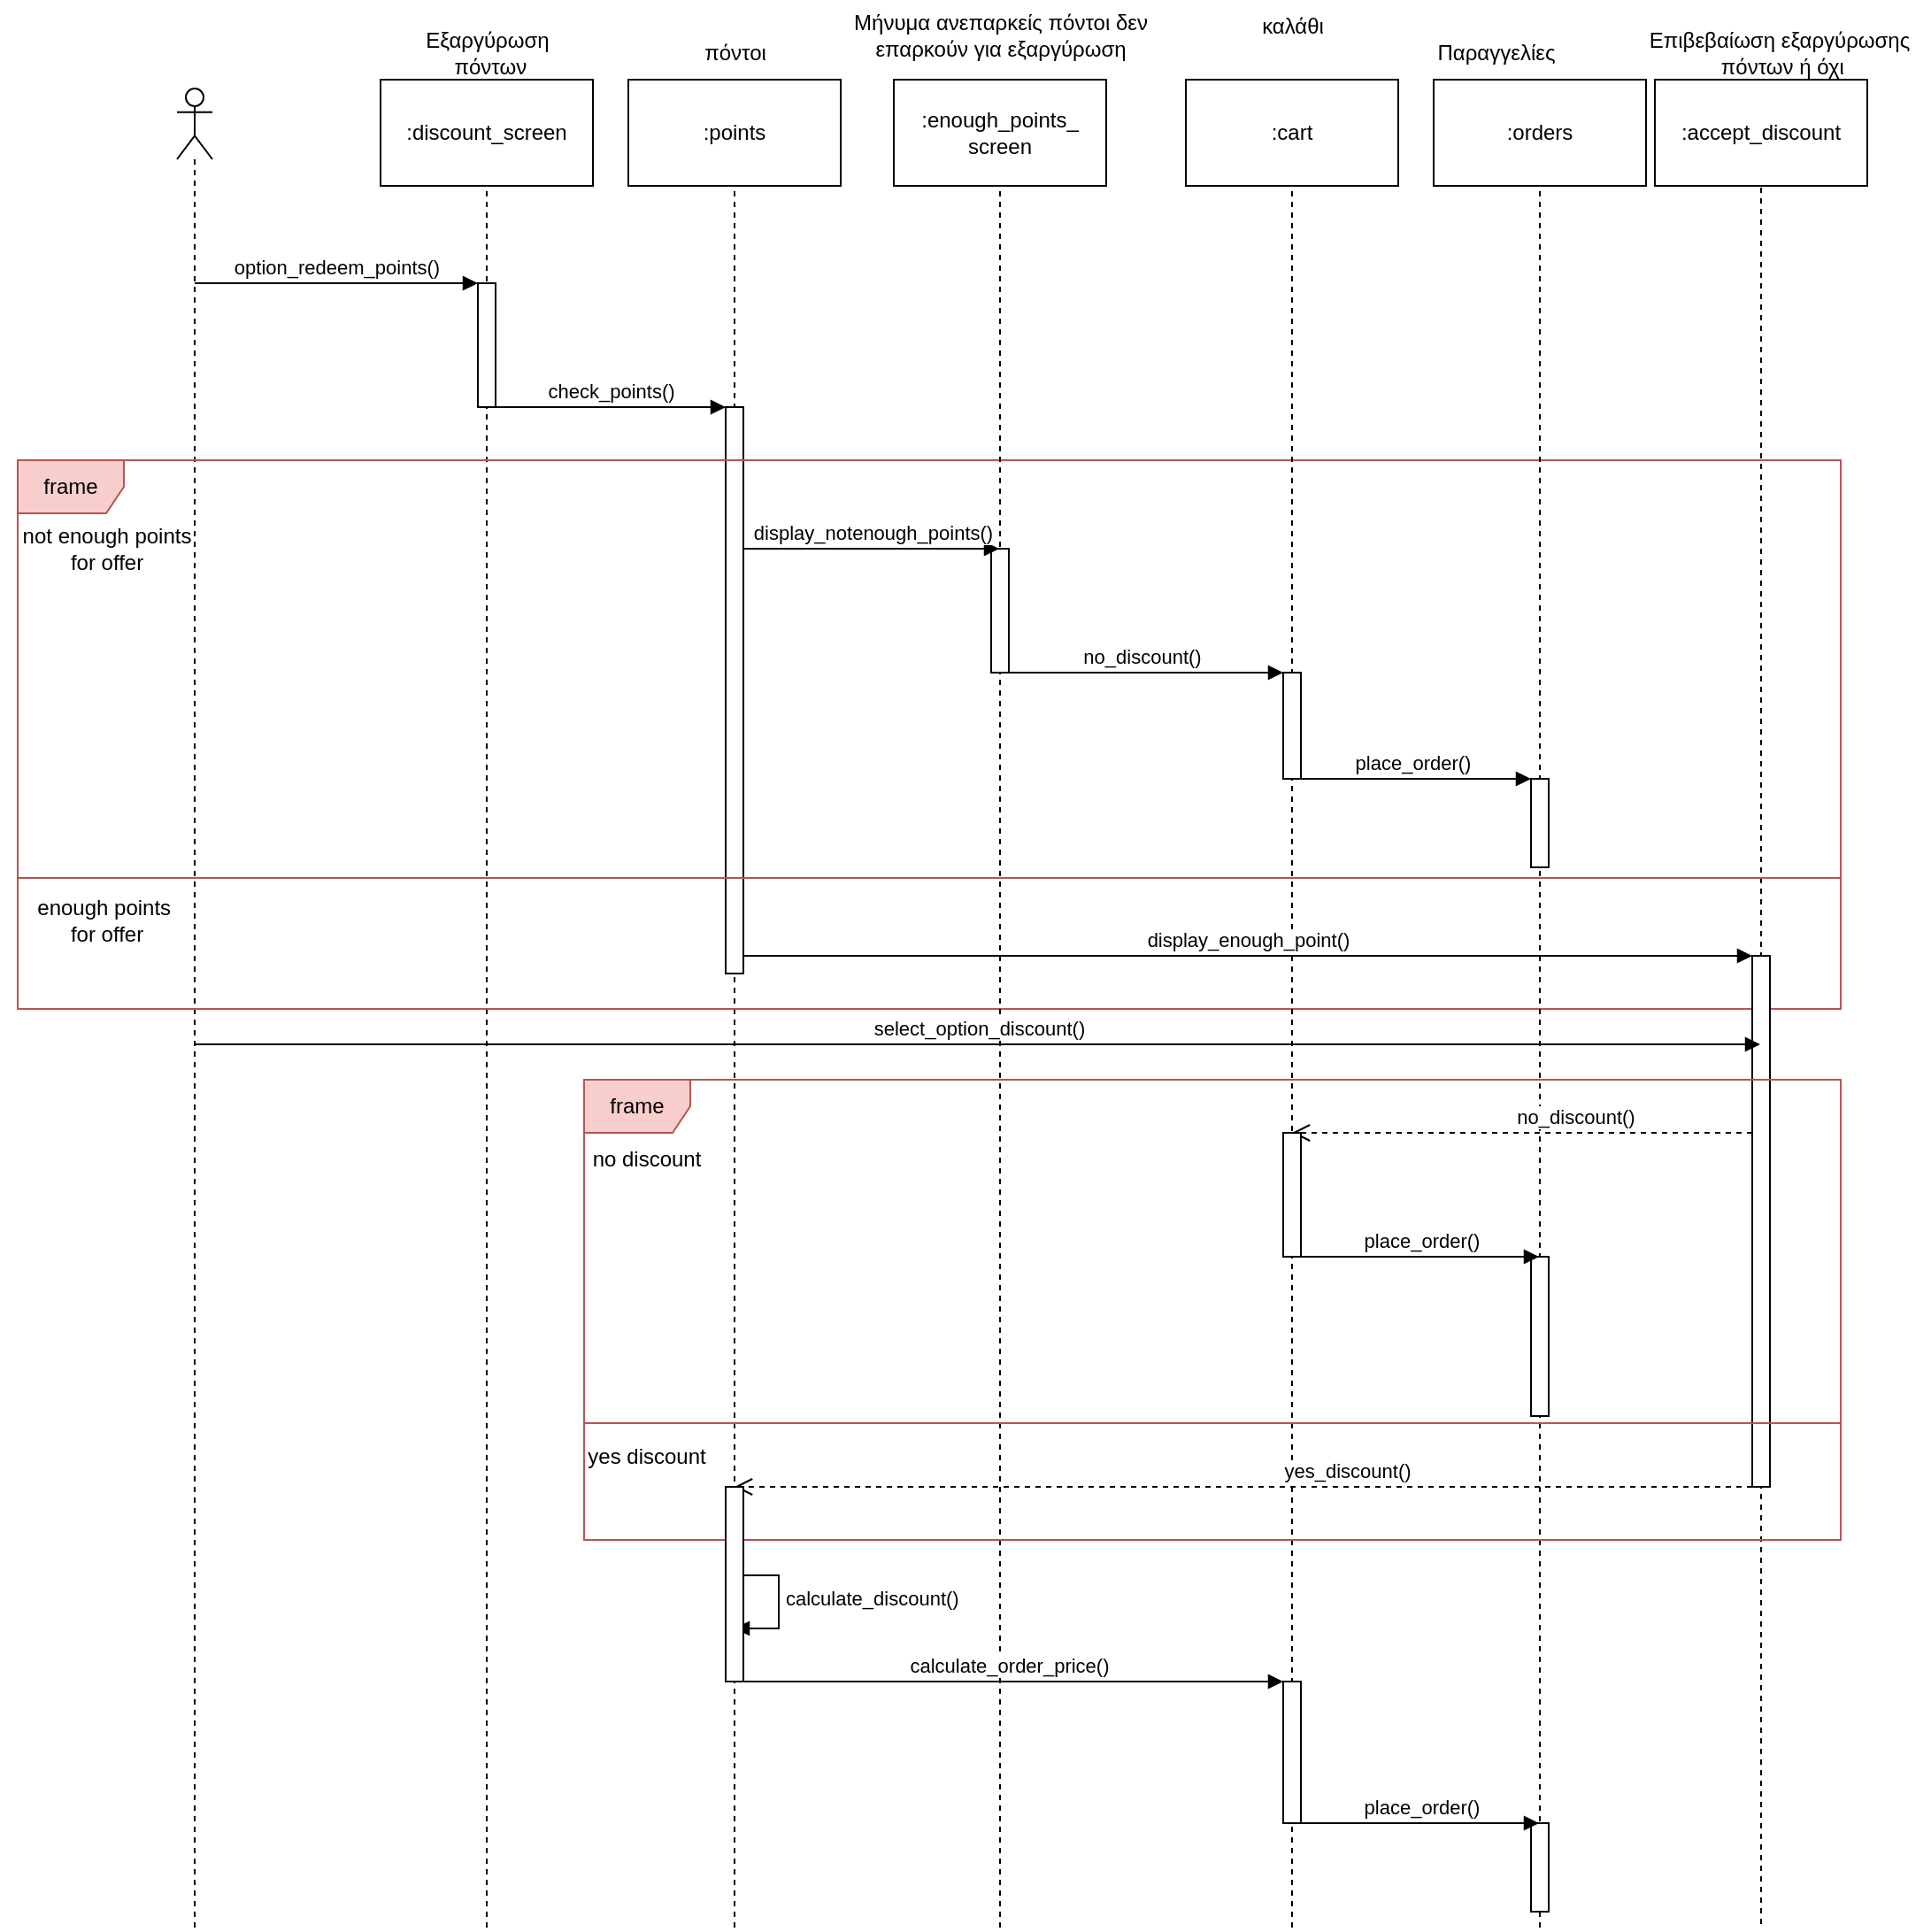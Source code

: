 <mxfile version="21.2.8" type="device">
  <diagram name="Page-1" id="1Qh95ByNqFMj4VLGXkBR">
    <mxGraphModel dx="1886" dy="1706" grid="1" gridSize="10" guides="1" tooltips="1" connect="1" arrows="1" fold="1" page="1" pageScale="1" pageWidth="850" pageHeight="1100" math="0" shadow="0">
      <root>
        <mxCell id="0" />
        <mxCell id="1" parent="0" />
        <mxCell id="mDf0052SrTb-ewjHU_Fc-1" value="" style="shape=umlLifeline;perimeter=lifelinePerimeter;whiteSpace=wrap;html=1;container=1;dropTarget=0;collapsible=0;recursiveResize=0;outlineConnect=0;portConstraint=eastwest;newEdgeStyle={&quot;edgeStyle&quot;:&quot;elbowEdgeStyle&quot;,&quot;elbow&quot;:&quot;vertical&quot;,&quot;curved&quot;:0,&quot;rounded&quot;:0};participant=umlActor;" parent="1" vertex="1">
          <mxGeometry x="90" y="40" width="20" height="1040" as="geometry" />
        </mxCell>
        <mxCell id="mDf0052SrTb-ewjHU_Fc-6" value="" style="shape=umlLifeline;perimeter=lifelinePerimeter;whiteSpace=wrap;html=1;container=1;dropTarget=0;collapsible=0;recursiveResize=0;outlineConnect=0;portConstraint=eastwest;newEdgeStyle={&quot;edgeStyle&quot;:&quot;elbowEdgeStyle&quot;,&quot;elbow&quot;:&quot;vertical&quot;,&quot;curved&quot;:0,&quot;rounded&quot;:0};participant=umlBoundary;" parent="1" vertex="1">
          <mxGeometry x="240" y="40" width="50" height="1040" as="geometry" />
        </mxCell>
        <mxCell id="mDf0052SrTb-ewjHU_Fc-9" value="" style="html=1;points=[];perimeter=orthogonalPerimeter;outlineConnect=0;targetShapes=umlLifeline;portConstraint=eastwest;newEdgeStyle={&quot;edgeStyle&quot;:&quot;elbowEdgeStyle&quot;,&quot;elbow&quot;:&quot;vertical&quot;,&quot;curved&quot;:0,&quot;rounded&quot;:0};" parent="mDf0052SrTb-ewjHU_Fc-6" vertex="1">
          <mxGeometry x="20" y="110" width="10" height="70" as="geometry" />
        </mxCell>
        <mxCell id="mDf0052SrTb-ewjHU_Fc-7" value="Εξαργύρωση&lt;br&gt;&amp;nbsp;πόντων" style="text;html=1;align=center;verticalAlign=middle;resizable=0;points=[];autosize=1;strokeColor=none;fillColor=none;" parent="1" vertex="1">
          <mxGeometry x="220" width="90" height="40" as="geometry" />
        </mxCell>
        <mxCell id="mDf0052SrTb-ewjHU_Fc-10" value="" style="shape=umlLifeline;perimeter=lifelinePerimeter;whiteSpace=wrap;html=1;container=1;dropTarget=0;collapsible=0;recursiveResize=0;outlineConnect=0;portConstraint=eastwest;newEdgeStyle={&quot;edgeStyle&quot;:&quot;elbowEdgeStyle&quot;,&quot;elbow&quot;:&quot;vertical&quot;,&quot;curved&quot;:0,&quot;rounded&quot;:0};participant=umlEntity;" parent="1" vertex="1">
          <mxGeometry x="385" y="40" width="40" height="1040" as="geometry" />
        </mxCell>
        <mxCell id="mDf0052SrTb-ewjHU_Fc-13" value="" style="html=1;points=[];perimeter=orthogonalPerimeter;outlineConnect=0;targetShapes=umlLifeline;portConstraint=eastwest;newEdgeStyle={&quot;edgeStyle&quot;:&quot;elbowEdgeStyle&quot;,&quot;elbow&quot;:&quot;vertical&quot;,&quot;curved&quot;:0,&quot;rounded&quot;:0};" parent="mDf0052SrTb-ewjHU_Fc-10" vertex="1">
          <mxGeometry x="15" y="180" width="10" height="320" as="geometry" />
        </mxCell>
        <mxCell id="mDf0052SrTb-ewjHU_Fc-11" value="πόντοι" style="text;html=1;align=center;verticalAlign=middle;resizable=0;points=[];autosize=1;strokeColor=none;fillColor=none;" parent="1" vertex="1">
          <mxGeometry x="375" y="5" width="60" height="30" as="geometry" />
        </mxCell>
        <mxCell id="mDf0052SrTb-ewjHU_Fc-14" value="frame" style="shape=umlFrame;whiteSpace=wrap;html=1;pointerEvents=0;fillColor=#f8cecc;strokeColor=#b85450;" parent="1" vertex="1">
          <mxGeometry y="250" width="1030" height="310" as="geometry" />
        </mxCell>
        <mxCell id="mDf0052SrTb-ewjHU_Fc-15" value="not enough points&lt;br&gt;for offer" style="text;html=1;align=center;verticalAlign=middle;resizable=0;points=[];autosize=1;strokeColor=none;fillColor=none;" parent="1" vertex="1">
          <mxGeometry x="-10" y="280" width="120" height="40" as="geometry" />
        </mxCell>
        <mxCell id="mDf0052SrTb-ewjHU_Fc-17" value="" style="shape=umlLifeline;perimeter=lifelinePerimeter;whiteSpace=wrap;html=1;container=1;dropTarget=0;collapsible=0;recursiveResize=0;outlineConnect=0;portConstraint=eastwest;newEdgeStyle={&quot;edgeStyle&quot;:&quot;elbowEdgeStyle&quot;,&quot;elbow&quot;:&quot;vertical&quot;,&quot;curved&quot;:0,&quot;rounded&quot;:0};participant=umlBoundary;" parent="1" vertex="1">
          <mxGeometry x="530" y="40" width="50" height="1040" as="geometry" />
        </mxCell>
        <mxCell id="mDf0052SrTb-ewjHU_Fc-20" value="" style="html=1;points=[];perimeter=orthogonalPerimeter;outlineConnect=0;targetShapes=umlLifeline;portConstraint=eastwest;newEdgeStyle={&quot;edgeStyle&quot;:&quot;elbowEdgeStyle&quot;,&quot;elbow&quot;:&quot;vertical&quot;,&quot;curved&quot;:0,&quot;rounded&quot;:0};" parent="mDf0052SrTb-ewjHU_Fc-17" vertex="1">
          <mxGeometry x="20" y="260" width="10" height="70" as="geometry" />
        </mxCell>
        <mxCell id="mDf0052SrTb-ewjHU_Fc-18" value="Mήνυμα ανεπαρκείς πόντοι δεν &lt;br&gt;επαρκούν για εξαργύρωση" style="text;html=1;align=center;verticalAlign=middle;resizable=0;points=[];autosize=1;strokeColor=none;fillColor=none;" parent="1" vertex="1">
          <mxGeometry x="460" y="-10" width="190" height="40" as="geometry" />
        </mxCell>
        <mxCell id="mDf0052SrTb-ewjHU_Fc-21" value="" style="shape=umlLifeline;perimeter=lifelinePerimeter;whiteSpace=wrap;html=1;container=1;dropTarget=0;collapsible=0;recursiveResize=0;outlineConnect=0;portConstraint=eastwest;newEdgeStyle={&quot;edgeStyle&quot;:&quot;elbowEdgeStyle&quot;,&quot;elbow&quot;:&quot;vertical&quot;,&quot;curved&quot;:0,&quot;rounded&quot;:0};participant=umlEntity;" parent="1" vertex="1">
          <mxGeometry x="700" y="40" width="40" height="1040" as="geometry" />
        </mxCell>
        <mxCell id="mDf0052SrTb-ewjHU_Fc-24" value="" style="html=1;points=[];perimeter=orthogonalPerimeter;outlineConnect=0;targetShapes=umlLifeline;portConstraint=eastwest;newEdgeStyle={&quot;edgeStyle&quot;:&quot;elbowEdgeStyle&quot;,&quot;elbow&quot;:&quot;vertical&quot;,&quot;curved&quot;:0,&quot;rounded&quot;:0};" parent="mDf0052SrTb-ewjHU_Fc-21" vertex="1">
          <mxGeometry x="15" y="330" width="10" height="60" as="geometry" />
        </mxCell>
        <mxCell id="mDf0052SrTb-ewjHU_Fc-51" value="" style="html=1;points=[];perimeter=orthogonalPerimeter;outlineConnect=0;targetShapes=umlLifeline;portConstraint=eastwest;newEdgeStyle={&quot;edgeStyle&quot;:&quot;elbowEdgeStyle&quot;,&quot;elbow&quot;:&quot;vertical&quot;,&quot;curved&quot;:0,&quot;rounded&quot;:0};" parent="mDf0052SrTb-ewjHU_Fc-21" vertex="1">
          <mxGeometry x="15" y="900" width="10" height="80" as="geometry" />
        </mxCell>
        <mxCell id="mDf0052SrTb-ewjHU_Fc-22" value="Παραγγελίες" style="text;html=1;align=center;verticalAlign=middle;resizable=0;points=[];autosize=1;strokeColor=none;fillColor=none;" parent="1" vertex="1">
          <mxGeometry x="790" y="5" width="90" height="30" as="geometry" />
        </mxCell>
        <mxCell id="mDf0052SrTb-ewjHU_Fc-25" value="καλάθι" style="text;html=1;align=center;verticalAlign=middle;resizable=0;points=[];autosize=1;strokeColor=none;fillColor=none;" parent="1" vertex="1">
          <mxGeometry x="690" y="-10" width="60" height="30" as="geometry" />
        </mxCell>
        <mxCell id="mDf0052SrTb-ewjHU_Fc-28" value="" style="shape=umlLifeline;perimeter=lifelinePerimeter;whiteSpace=wrap;html=1;container=1;dropTarget=0;collapsible=0;recursiveResize=0;outlineConnect=0;portConstraint=eastwest;newEdgeStyle={&quot;edgeStyle&quot;:&quot;elbowEdgeStyle&quot;,&quot;elbow&quot;:&quot;vertical&quot;,&quot;curved&quot;:0,&quot;rounded&quot;:0};participant=umlEntity;" parent="1" vertex="1">
          <mxGeometry x="840" y="40" width="40" height="1040" as="geometry" />
        </mxCell>
        <mxCell id="mDf0052SrTb-ewjHU_Fc-30" value="" style="html=1;points=[];perimeter=orthogonalPerimeter;outlineConnect=0;targetShapes=umlLifeline;portConstraint=eastwest;newEdgeStyle={&quot;edgeStyle&quot;:&quot;elbowEdgeStyle&quot;,&quot;elbow&quot;:&quot;vertical&quot;,&quot;curved&quot;:0,&quot;rounded&quot;:0};" parent="mDf0052SrTb-ewjHU_Fc-28" vertex="1">
          <mxGeometry x="15" y="390" width="10" height="50" as="geometry" />
        </mxCell>
        <mxCell id="mDf0052SrTb-ewjHU_Fc-42" value="" style="html=1;points=[];perimeter=orthogonalPerimeter;outlineConnect=0;targetShapes=umlLifeline;portConstraint=eastwest;newEdgeStyle={&quot;edgeStyle&quot;:&quot;elbowEdgeStyle&quot;,&quot;elbow&quot;:&quot;vertical&quot;,&quot;curved&quot;:0,&quot;rounded&quot;:0};" parent="mDf0052SrTb-ewjHU_Fc-28" vertex="1">
          <mxGeometry x="15" y="660" width="10" height="90" as="geometry" />
        </mxCell>
        <mxCell id="mDf0052SrTb-ewjHU_Fc-53" value="" style="html=1;points=[];perimeter=orthogonalPerimeter;outlineConnect=0;targetShapes=umlLifeline;portConstraint=eastwest;newEdgeStyle={&quot;edgeStyle&quot;:&quot;elbowEdgeStyle&quot;,&quot;elbow&quot;:&quot;vertical&quot;,&quot;curved&quot;:0,&quot;rounded&quot;:0};" parent="mDf0052SrTb-ewjHU_Fc-28" vertex="1">
          <mxGeometry x="15" y="980" width="10" height="50" as="geometry" />
        </mxCell>
        <mxCell id="mDf0052SrTb-ewjHU_Fc-32" value="enough points&amp;nbsp;&lt;br&gt;for offer" style="text;html=1;align=center;verticalAlign=middle;resizable=0;points=[];autosize=1;strokeColor=none;fillColor=none;" parent="1" vertex="1">
          <mxGeometry y="490" width="100" height="40" as="geometry" />
        </mxCell>
        <mxCell id="mDf0052SrTb-ewjHU_Fc-33" value="" style="shape=umlLifeline;perimeter=lifelinePerimeter;whiteSpace=wrap;html=1;container=1;dropTarget=0;collapsible=0;recursiveResize=0;outlineConnect=0;portConstraint=eastwest;newEdgeStyle={&quot;edgeStyle&quot;:&quot;elbowEdgeStyle&quot;,&quot;elbow&quot;:&quot;vertical&quot;,&quot;curved&quot;:0,&quot;rounded&quot;:0};participant=umlBoundary;" parent="1" vertex="1">
          <mxGeometry x="960" y="50" width="50" height="1030" as="geometry" />
        </mxCell>
        <mxCell id="mDf0052SrTb-ewjHU_Fc-36" value="" style="html=1;points=[];perimeter=orthogonalPerimeter;outlineConnect=0;targetShapes=umlLifeline;portConstraint=eastwest;newEdgeStyle={&quot;edgeStyle&quot;:&quot;elbowEdgeStyle&quot;,&quot;elbow&quot;:&quot;vertical&quot;,&quot;curved&quot;:0,&quot;rounded&quot;:0};" parent="mDf0052SrTb-ewjHU_Fc-33" vertex="1">
          <mxGeometry x="20" y="480" width="10" height="300" as="geometry" />
        </mxCell>
        <mxCell id="mDf0052SrTb-ewjHU_Fc-34" value="Επιβεβαίωση εξαργύρωσης&lt;br&gt;&amp;nbsp;πόντων ή όχι" style="text;html=1;align=center;verticalAlign=middle;resizable=0;points=[];autosize=1;strokeColor=none;fillColor=none;" parent="1" vertex="1">
          <mxGeometry x="910" width="170" height="40" as="geometry" />
        </mxCell>
        <mxCell id="mDf0052SrTb-ewjHU_Fc-37" value="frame" style="shape=umlFrame;whiteSpace=wrap;html=1;pointerEvents=0;fillColor=#f8cecc;strokeColor=#b85450;" parent="1" vertex="1">
          <mxGeometry x="320" y="600" width="710" height="260" as="geometry" />
        </mxCell>
        <mxCell id="mDf0052SrTb-ewjHU_Fc-39" value="no discount" style="text;html=1;align=center;verticalAlign=middle;resizable=0;points=[];autosize=1;strokeColor=none;fillColor=none;" parent="1" vertex="1">
          <mxGeometry x="315" y="630" width="80" height="30" as="geometry" />
        </mxCell>
        <mxCell id="mDf0052SrTb-ewjHU_Fc-40" value="no_discount()" style="html=1;verticalAlign=bottom;endArrow=open;dashed=1;endSize=8;edgeStyle=elbowEdgeStyle;elbow=vertical;curved=0;rounded=0;" parent="1" source="mDf0052SrTb-ewjHU_Fc-36" target="mDf0052SrTb-ewjHU_Fc-21" edge="1">
          <mxGeometry x="-0.232" relative="1" as="geometry">
            <mxPoint x="950" y="630" as="sourcePoint" />
            <mxPoint x="870" y="630" as="targetPoint" />
            <Array as="points">
              <mxPoint x="950" y="630" />
              <mxPoint x="760" y="640" />
            </Array>
            <mxPoint as="offset" />
          </mxGeometry>
        </mxCell>
        <mxCell id="mDf0052SrTb-ewjHU_Fc-41" value="" style="html=1;points=[];perimeter=orthogonalPerimeter;outlineConnect=0;targetShapes=umlLifeline;portConstraint=eastwest;newEdgeStyle={&quot;edgeStyle&quot;:&quot;elbowEdgeStyle&quot;,&quot;elbow&quot;:&quot;vertical&quot;,&quot;curved&quot;:0,&quot;rounded&quot;:0};" parent="1" vertex="1">
          <mxGeometry x="715" y="630" width="10" height="70" as="geometry" />
        </mxCell>
        <mxCell id="mDf0052SrTb-ewjHU_Fc-45" value="yes discount" style="text;html=1;align=center;verticalAlign=middle;resizable=0;points=[];autosize=1;strokeColor=none;fillColor=none;" parent="1" vertex="1">
          <mxGeometry x="310" y="798" width="90" height="30" as="geometry" />
        </mxCell>
        <mxCell id="mDf0052SrTb-ewjHU_Fc-46" value="yes_discount()" style="html=1;verticalAlign=bottom;endArrow=open;dashed=1;endSize=8;edgeStyle=elbowEdgeStyle;elbow=vertical;curved=0;rounded=0;" parent="1" source="mDf0052SrTb-ewjHU_Fc-36" target="mDf0052SrTb-ewjHU_Fc-10" edge="1">
          <mxGeometry x="-0.201" relative="1" as="geometry">
            <mxPoint x="970" y="828" as="sourcePoint" />
            <mxPoint x="890" y="828" as="targetPoint" />
            <Array as="points">
              <mxPoint x="950" y="830" />
              <mxPoint x="440" y="770" />
            </Array>
            <mxPoint as="offset" />
          </mxGeometry>
        </mxCell>
        <mxCell id="mDf0052SrTb-ewjHU_Fc-48" value="calculate_discount()" style="html=1;align=left;spacingLeft=2;endArrow=block;rounded=0;edgeStyle=orthogonalEdgeStyle;curved=0;rounded=0;" parent="1" edge="1">
          <mxGeometry x="0.012" relative="1" as="geometry">
            <mxPoint x="400" y="880" as="sourcePoint" />
            <Array as="points">
              <mxPoint x="430" y="910" />
            </Array>
            <mxPoint x="405" y="910" as="targetPoint" />
            <mxPoint as="offset" />
          </mxGeometry>
        </mxCell>
        <mxCell id="mDf0052SrTb-ewjHU_Fc-49" value="" style="html=1;points=[];perimeter=orthogonalPerimeter;outlineConnect=0;targetShapes=umlLifeline;portConstraint=eastwest;newEdgeStyle={&quot;edgeStyle&quot;:&quot;elbowEdgeStyle&quot;,&quot;elbow&quot;:&quot;vertical&quot;,&quot;curved&quot;:0,&quot;rounded&quot;:0};" parent="1" vertex="1">
          <mxGeometry x="400" y="830" width="10" height="110" as="geometry" />
        </mxCell>
        <mxCell id="iBKVi0L9argUnImygI7G-2" value=":points" style="whiteSpace=wrap;html=1;" parent="1" vertex="1">
          <mxGeometry x="345" y="35" width="120" height="60" as="geometry" />
        </mxCell>
        <mxCell id="iBKVi0L9argUnImygI7G-3" value=":enough_points_&lt;br&gt;screen" style="whiteSpace=wrap;html=1;" parent="1" vertex="1">
          <mxGeometry x="495" y="35" width="120" height="60" as="geometry" />
        </mxCell>
        <mxCell id="iBKVi0L9argUnImygI7G-4" value=":cart" style="whiteSpace=wrap;html=1;" parent="1" vertex="1">
          <mxGeometry x="660" y="35" width="120" height="60" as="geometry" />
        </mxCell>
        <mxCell id="iBKVi0L9argUnImygI7G-5" value=":orders" style="whiteSpace=wrap;html=1;" parent="1" vertex="1">
          <mxGeometry x="800" y="35" width="120" height="60" as="geometry" />
        </mxCell>
        <mxCell id="iBKVi0L9argUnImygI7G-6" value=":accept_discount" style="whiteSpace=wrap;html=1;" parent="1" vertex="1">
          <mxGeometry x="925" y="35" width="120" height="60" as="geometry" />
        </mxCell>
        <mxCell id="iBKVi0L9argUnImygI7G-7" value=":discount_screen" style="whiteSpace=wrap;html=1;" parent="1" vertex="1">
          <mxGeometry x="205" y="35" width="120" height="60" as="geometry" />
        </mxCell>
        <mxCell id="1wd2yFnwQarzXm_9RpHX-1" value="option_redeem_points()" style="html=1;verticalAlign=bottom;endArrow=block;edgeStyle=elbowEdgeStyle;elbow=vertical;curved=0;rounded=0;" parent="1" source="mDf0052SrTb-ewjHU_Fc-1" target="mDf0052SrTb-ewjHU_Fc-9" edge="1">
          <mxGeometry width="80" relative="1" as="geometry">
            <mxPoint x="140" y="150" as="sourcePoint" />
            <mxPoint x="220" y="150" as="targetPoint" />
            <Array as="points">
              <mxPoint x="180" y="150" />
            </Array>
            <mxPoint as="offset" />
          </mxGeometry>
        </mxCell>
        <mxCell id="1wd2yFnwQarzXm_9RpHX-2" value="check_points()" style="html=1;verticalAlign=bottom;endArrow=block;edgeStyle=elbowEdgeStyle;elbow=vertical;curved=0;rounded=0;" parent="1" source="mDf0052SrTb-ewjHU_Fc-9" target="mDf0052SrTb-ewjHU_Fc-13" edge="1">
          <mxGeometry width="80" relative="1" as="geometry">
            <mxPoint x="295" y="220" as="sourcePoint" />
            <mxPoint x="375" y="220" as="targetPoint" />
            <Array as="points">
              <mxPoint x="360" y="220" />
            </Array>
          </mxGeometry>
        </mxCell>
        <mxCell id="1wd2yFnwQarzXm_9RpHX-3" value="display_notenough_points()" style="html=1;verticalAlign=bottom;endArrow=block;edgeStyle=elbowEdgeStyle;elbow=vertical;curved=0;rounded=0;" parent="1" source="mDf0052SrTb-ewjHU_Fc-13" target="mDf0052SrTb-ewjHU_Fc-17" edge="1">
          <mxGeometry width="80" relative="1" as="geometry">
            <mxPoint x="450" y="299.5" as="sourcePoint" />
            <mxPoint x="530" y="299.5" as="targetPoint" />
            <Array as="points">
              <mxPoint x="510" y="300" />
              <mxPoint x="530" y="310" />
              <mxPoint x="380" y="300" />
            </Array>
          </mxGeometry>
        </mxCell>
        <mxCell id="1wd2yFnwQarzXm_9RpHX-4" value="no_discount()" style="html=1;verticalAlign=bottom;endArrow=block;edgeStyle=elbowEdgeStyle;elbow=vertical;curved=0;rounded=0;" parent="1" source="mDf0052SrTb-ewjHU_Fc-17" target="mDf0052SrTb-ewjHU_Fc-24" edge="1">
          <mxGeometry width="80" relative="1" as="geometry">
            <mxPoint x="600" y="374.5" as="sourcePoint" />
            <mxPoint x="680" y="374.5" as="targetPoint" />
            <Array as="points">
              <mxPoint x="600" y="370" />
              <mxPoint x="560" y="370" />
            </Array>
          </mxGeometry>
        </mxCell>
        <mxCell id="1wd2yFnwQarzXm_9RpHX-5" value="place_order()" style="html=1;verticalAlign=bottom;endArrow=block;edgeStyle=elbowEdgeStyle;elbow=vertical;curved=0;rounded=0;" parent="1" source="mDf0052SrTb-ewjHU_Fc-21" target="mDf0052SrTb-ewjHU_Fc-30" edge="1">
          <mxGeometry width="80" relative="1" as="geometry">
            <mxPoint x="750" y="430" as="sourcePoint" />
            <mxPoint x="830" y="430" as="targetPoint" />
            <Array as="points">
              <mxPoint x="770" y="430" />
            </Array>
            <mxPoint as="offset" />
          </mxGeometry>
        </mxCell>
        <mxCell id="1wd2yFnwQarzXm_9RpHX-6" value="display_enough_point()" style="html=1;verticalAlign=bottom;endArrow=block;edgeStyle=elbowEdgeStyle;elbow=vertical;curved=0;rounded=0;" parent="1" source="mDf0052SrTb-ewjHU_Fc-13" target="mDf0052SrTb-ewjHU_Fc-36" edge="1">
          <mxGeometry width="80" relative="1" as="geometry">
            <mxPoint x="620" y="540" as="sourcePoint" />
            <mxPoint x="700" y="540" as="targetPoint" />
            <Array as="points">
              <mxPoint x="830" y="530" />
              <mxPoint x="710" y="540" />
            </Array>
          </mxGeometry>
        </mxCell>
        <mxCell id="1wd2yFnwQarzXm_9RpHX-7" value="select_option_discount()" style="html=1;verticalAlign=bottom;endArrow=block;edgeStyle=elbowEdgeStyle;elbow=vertical;curved=0;rounded=0;" parent="1" source="mDf0052SrTb-ewjHU_Fc-1" target="mDf0052SrTb-ewjHU_Fc-33" edge="1">
          <mxGeometry width="80" relative="1" as="geometry">
            <mxPoint x="490" y="490" as="sourcePoint" />
            <mxPoint x="570" y="490" as="targetPoint" />
            <Array as="points">
              <mxPoint x="640" y="580" />
            </Array>
          </mxGeometry>
        </mxCell>
        <mxCell id="1wd2yFnwQarzXm_9RpHX-8" value="place_order()" style="html=1;verticalAlign=bottom;endArrow=block;edgeStyle=elbowEdgeStyle;elbow=vertical;curved=0;rounded=0;" parent="1" source="mDf0052SrTb-ewjHU_Fc-41" target="mDf0052SrTb-ewjHU_Fc-28" edge="1">
          <mxGeometry width="80" relative="1" as="geometry">
            <mxPoint x="750" y="700" as="sourcePoint" />
            <mxPoint x="830" y="700" as="targetPoint" />
            <Array as="points">
              <mxPoint x="760" y="700" />
            </Array>
          </mxGeometry>
        </mxCell>
        <mxCell id="1wd2yFnwQarzXm_9RpHX-9" value="calculate_order_price()" style="html=1;verticalAlign=bottom;endArrow=block;edgeStyle=elbowEdgeStyle;elbow=vertical;curved=0;rounded=0;" parent="1" source="mDf0052SrTb-ewjHU_Fc-10" target="mDf0052SrTb-ewjHU_Fc-51" edge="1">
          <mxGeometry width="80" relative="1" as="geometry">
            <mxPoint x="580" y="980" as="sourcePoint" />
            <mxPoint x="660" y="980" as="targetPoint" />
            <Array as="points">
              <mxPoint x="620" y="940" />
            </Array>
          </mxGeometry>
        </mxCell>
        <mxCell id="1wd2yFnwQarzXm_9RpHX-10" value="place_order()" style="html=1;verticalAlign=bottom;endArrow=block;edgeStyle=elbowEdgeStyle;elbow=vertical;curved=0;rounded=0;" parent="1" source="mDf0052SrTb-ewjHU_Fc-51" target="mDf0052SrTb-ewjHU_Fc-28" edge="1">
          <mxGeometry width="80" relative="1" as="geometry">
            <mxPoint x="740" y="1020" as="sourcePoint" />
            <mxPoint x="820" y="1020" as="targetPoint" />
            <Array as="points">
              <mxPoint x="830" y="1020" />
            </Array>
            <mxPoint as="offset" />
          </mxGeometry>
        </mxCell>
        <mxCell id="4fCi1Axcp7MfjvjyMpst-1" value="" style="line;strokeWidth=1;fillColor=#f8cecc;align=left;verticalAlign=middle;spacingTop=-1;spacingLeft=3;spacingRight=3;rotatable=0;labelPosition=right;points=[];portConstraint=eastwest;strokeColor=#b85450;" vertex="1" parent="1">
          <mxGeometry y="482" width="1030" height="8" as="geometry" />
        </mxCell>
        <mxCell id="4fCi1Axcp7MfjvjyMpst-2" value="" style="line;strokeWidth=1;fillColor=#f8cecc;align=left;verticalAlign=middle;spacingTop=-1;spacingLeft=3;spacingRight=3;rotatable=0;labelPosition=right;points=[];portConstraint=eastwest;strokeColor=#b85450;" vertex="1" parent="1">
          <mxGeometry x="320" y="790" width="710" height="8" as="geometry" />
        </mxCell>
      </root>
    </mxGraphModel>
  </diagram>
</mxfile>
